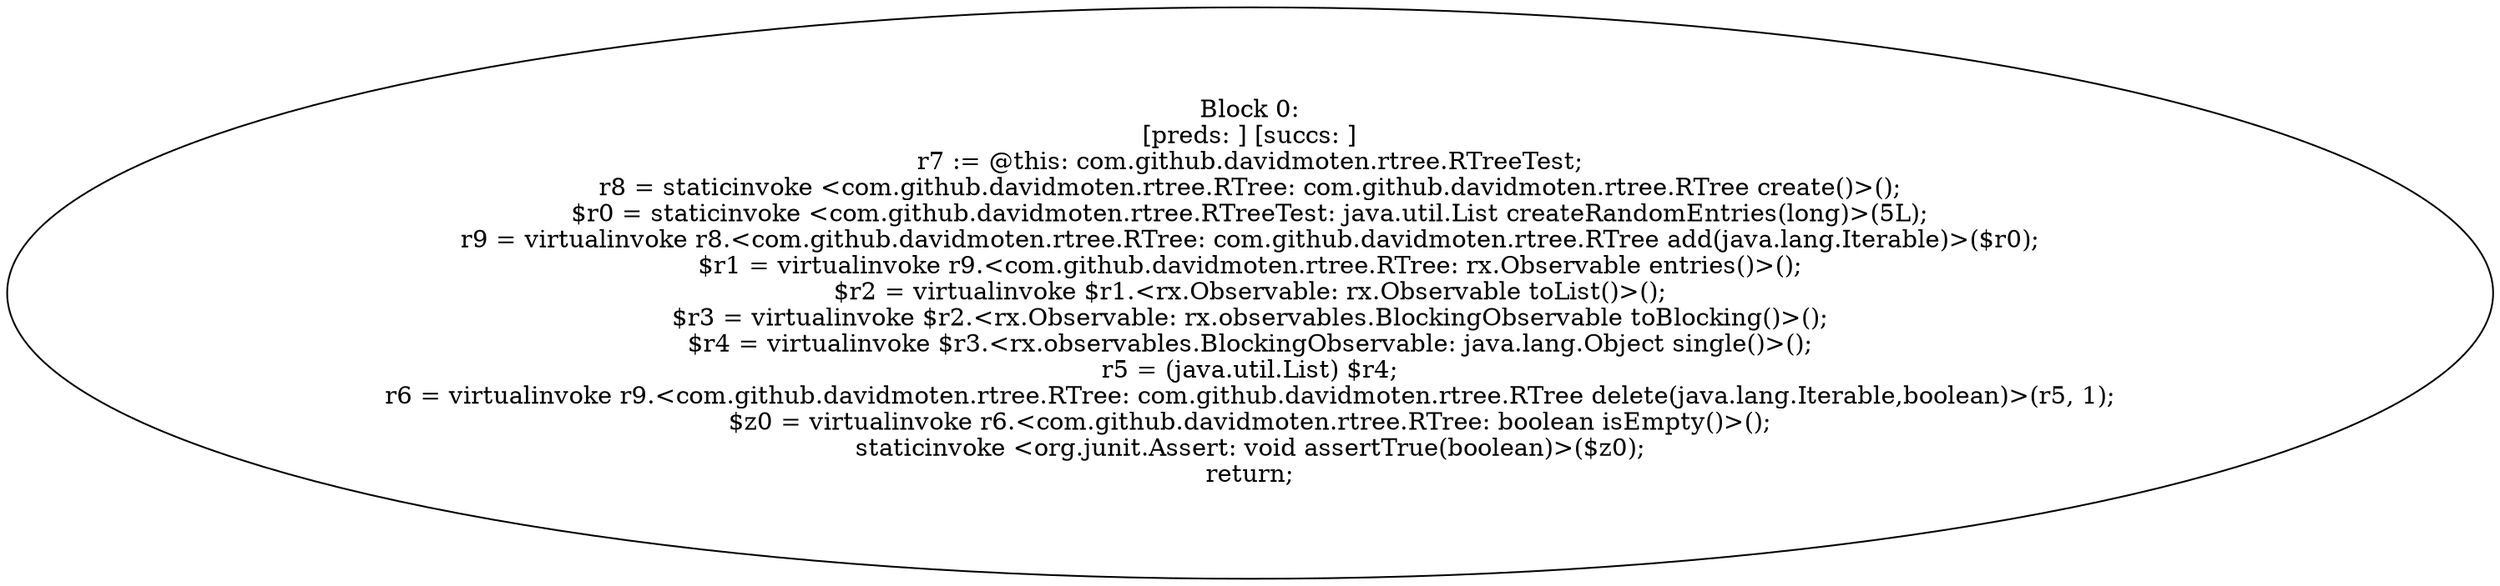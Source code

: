 digraph "unitGraph" {
    "Block 0:
[preds: ] [succs: ]
r7 := @this: com.github.davidmoten.rtree.RTreeTest;
r8 = staticinvoke <com.github.davidmoten.rtree.RTree: com.github.davidmoten.rtree.RTree create()>();
$r0 = staticinvoke <com.github.davidmoten.rtree.RTreeTest: java.util.List createRandomEntries(long)>(5L);
r9 = virtualinvoke r8.<com.github.davidmoten.rtree.RTree: com.github.davidmoten.rtree.RTree add(java.lang.Iterable)>($r0);
$r1 = virtualinvoke r9.<com.github.davidmoten.rtree.RTree: rx.Observable entries()>();
$r2 = virtualinvoke $r1.<rx.Observable: rx.Observable toList()>();
$r3 = virtualinvoke $r2.<rx.Observable: rx.observables.BlockingObservable toBlocking()>();
$r4 = virtualinvoke $r3.<rx.observables.BlockingObservable: java.lang.Object single()>();
r5 = (java.util.List) $r4;
r6 = virtualinvoke r9.<com.github.davidmoten.rtree.RTree: com.github.davidmoten.rtree.RTree delete(java.lang.Iterable,boolean)>(r5, 1);
$z0 = virtualinvoke r6.<com.github.davidmoten.rtree.RTree: boolean isEmpty()>();
staticinvoke <org.junit.Assert: void assertTrue(boolean)>($z0);
return;
"
}
